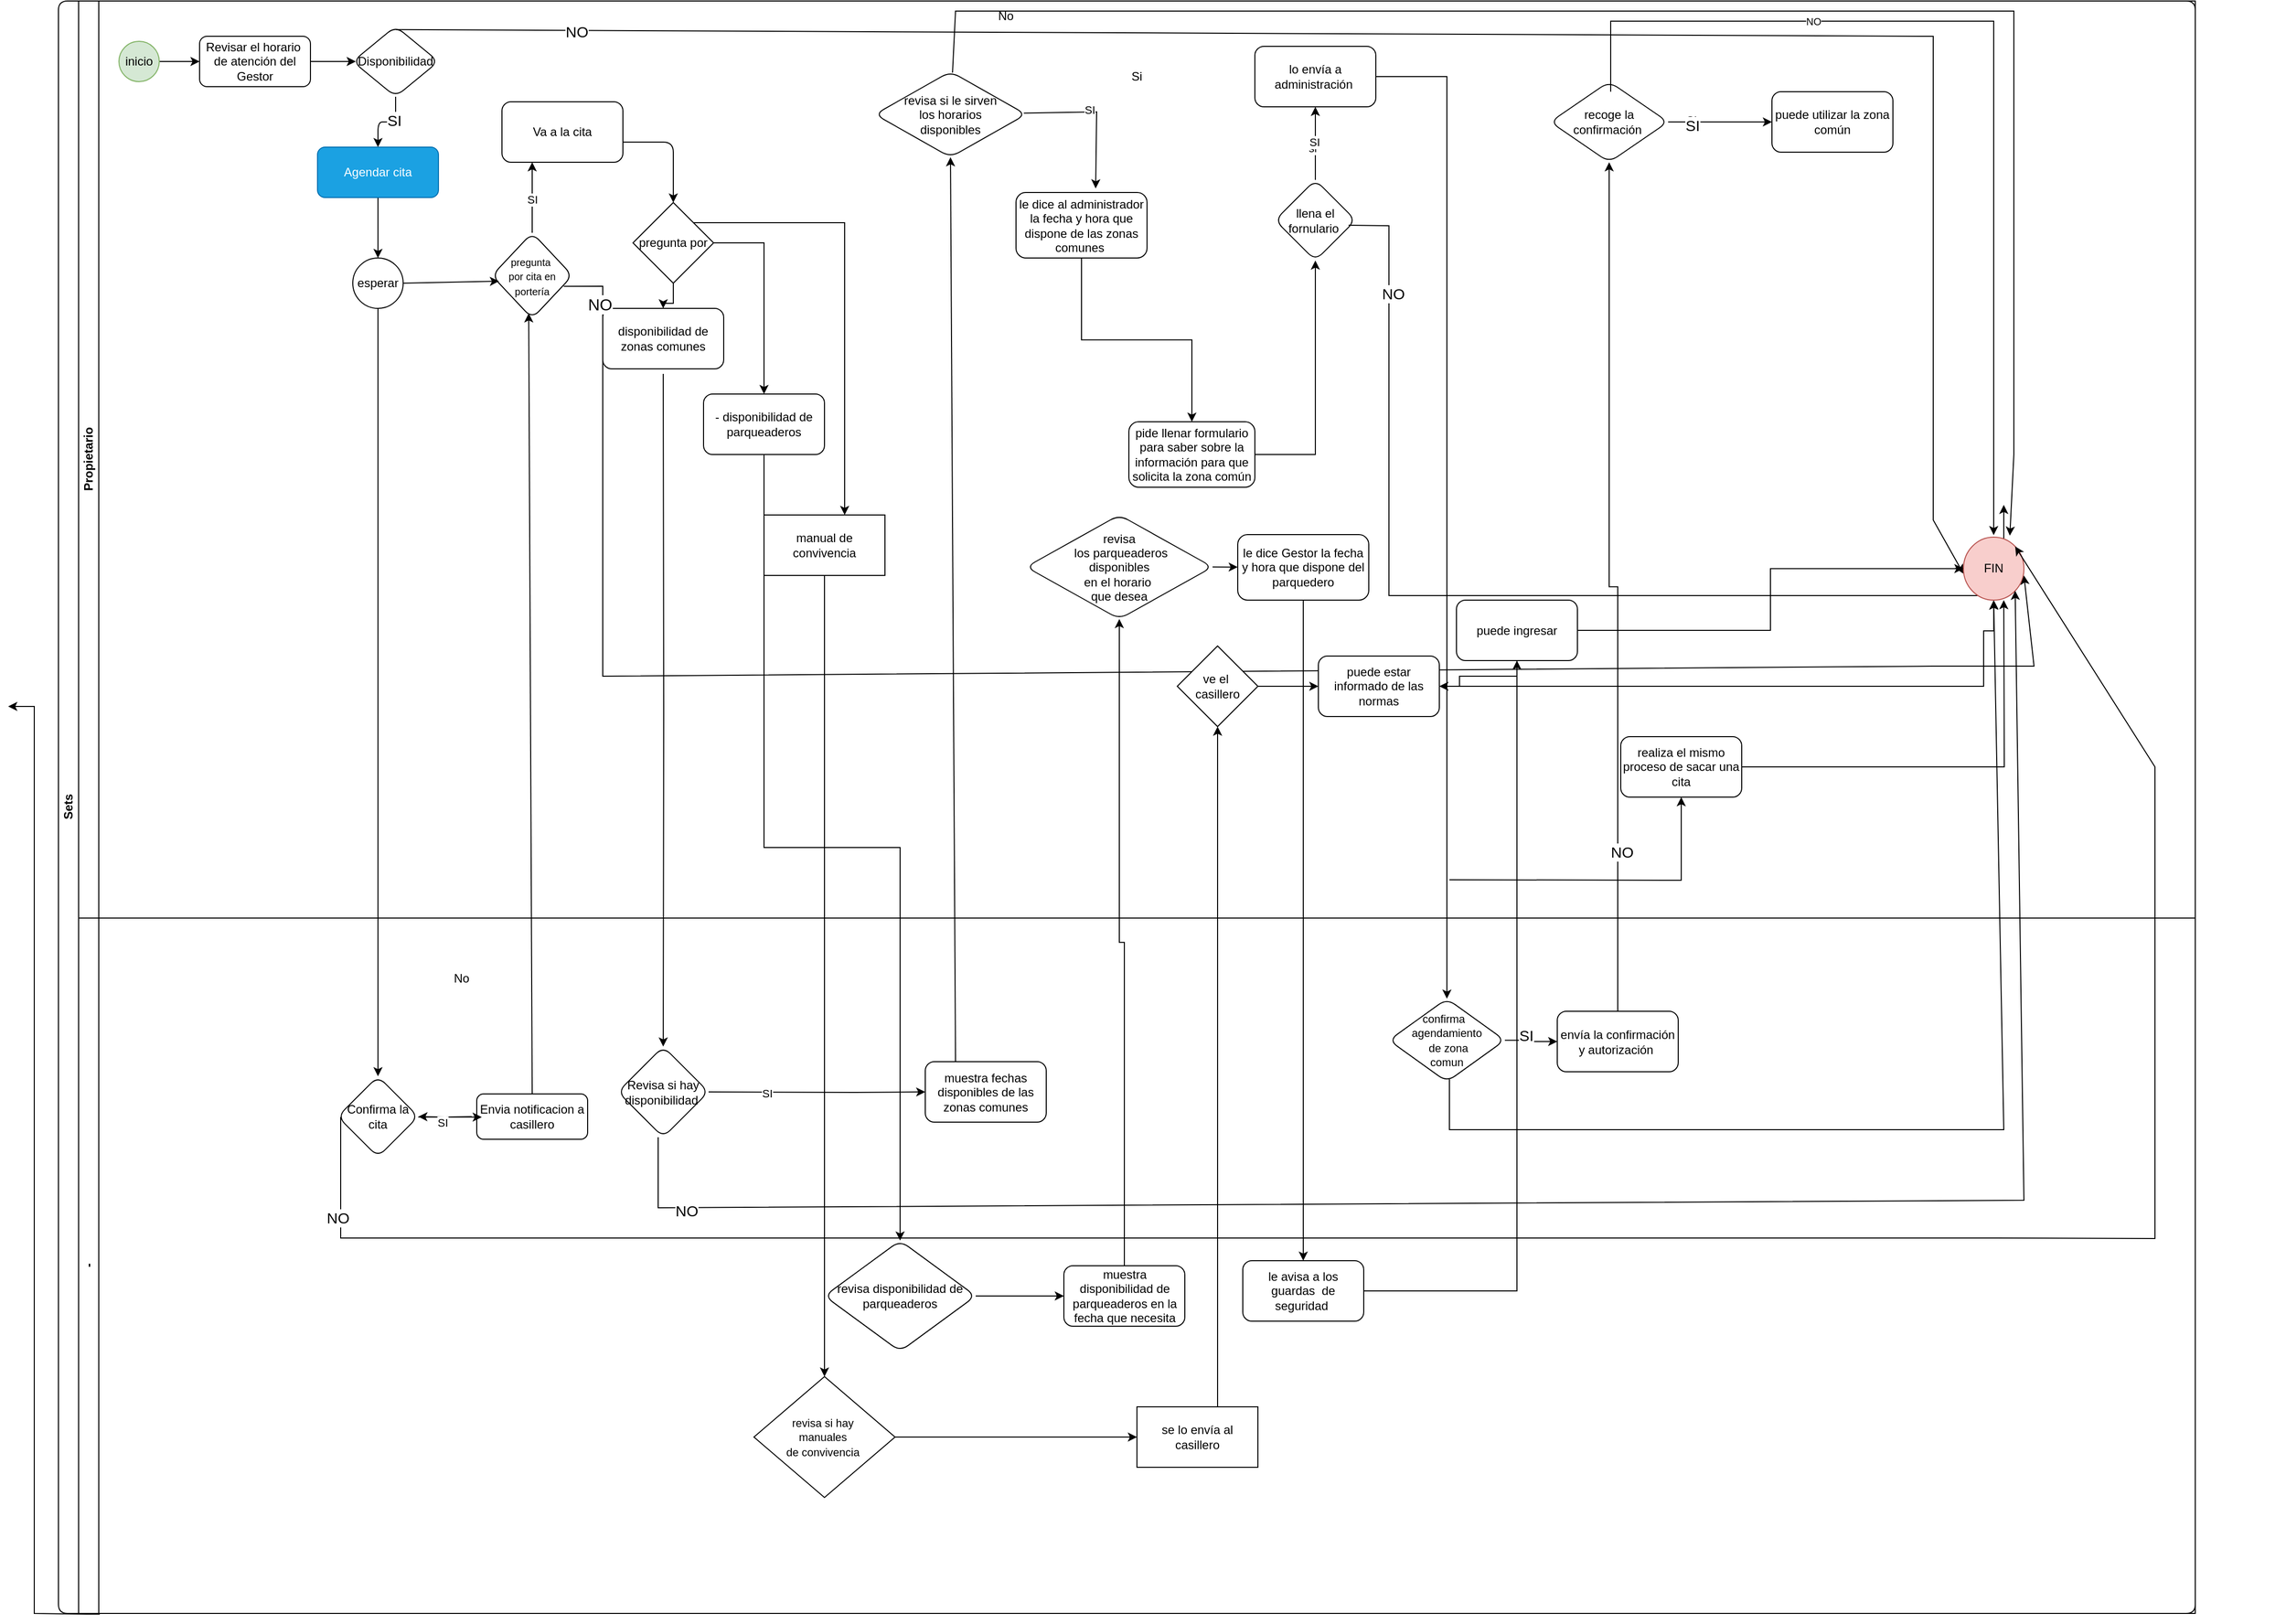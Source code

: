 <mxfile version="26.2.12" pages="2">
  <diagram id="prtHgNgQTEPvFCAcTncT" name="Page-1">
    <mxGraphModel grid="1" page="1" gridSize="10" guides="1" tooltips="1" connect="1" arrows="1" fold="1" pageScale="1" pageWidth="3300" pageHeight="4681" math="0" shadow="0">
      <root>
        <mxCell id="0" />
        <mxCell id="1" parent="0" />
        <mxCell id="mYsSGJ8-13ZjClJYV04c-90" style="edgeStyle=orthogonalEdgeStyle;rounded=0;orthogonalLoop=1;jettySize=auto;html=1;exitX=0.01;exitY=1.001;exitDx=0;exitDy=0;exitPerimeter=0;" edge="1" parent="1" source="dNxyNK7c78bLwvsdeMH5-21">
          <mxGeometry relative="1" as="geometry">
            <mxPoint x="40.118" y="790" as="targetPoint" />
            <Array as="points">
              <mxPoint x="118" y="1691" />
              <mxPoint x="66" y="1690" />
              <mxPoint x="66" y="790" />
            </Array>
          </mxGeometry>
        </mxCell>
        <mxCell id="dNxyNK7c78bLwvsdeMH5-19" value="Sets&lt;br&gt;" style="swimlane;html=1;childLayout=stackLayout;resizeParent=1;resizeParentMax=0;horizontal=0;startSize=20;horizontalStack=0;rounded=1;" vertex="1" parent="1">
          <mxGeometry x="90" y="90" width="2120" height="1600" as="geometry" />
        </mxCell>
        <mxCell id="5bx6YXuGVPjFUvGlG12I-29" value="" style="edgeStyle=orthogonalEdgeStyle;rounded=1;orthogonalLoop=1;jettySize=auto;html=1;" edge="1" parent="dNxyNK7c78bLwvsdeMH5-19" source="5bx6YXuGVPjFUvGlG12I-26" target="5bx6YXuGVPjFUvGlG12I-28">
          <mxGeometry relative="1" as="geometry" />
        </mxCell>
        <mxCell id="5bx6YXuGVPjFUvGlG12I-50" value="" style="edgeStyle=orthogonalEdgeStyle;rounded=1;orthogonalLoop=1;jettySize=auto;html=1;" edge="1" parent="dNxyNK7c78bLwvsdeMH5-19" target="5bx6YXuGVPjFUvGlG12I-49">
          <mxGeometry relative="1" as="geometry">
            <mxPoint x="600" y="370" as="sourcePoint" />
          </mxGeometry>
        </mxCell>
        <mxCell id="mYsSGJ8-13ZjClJYV04c-37" value="" style="endArrow=classic;html=1;rounded=0;entryX=0.457;entryY=0.94;entryDx=0;entryDy=0;entryPerimeter=0;exitX=0.5;exitY=0;exitDx=0;exitDy=0;" edge="1" parent="dNxyNK7c78bLwvsdeMH5-19" source="5bx6YXuGVPjFUvGlG12I-35" target="5bx6YXuGVPjFUvGlG12I-37">
          <mxGeometry width="50" height="50" relative="1" as="geometry">
            <mxPoint x="470" y="527" as="sourcePoint" />
            <mxPoint x="520" y="477" as="targetPoint" />
          </mxGeometry>
        </mxCell>
        <mxCell id="PdhqAu_Ncj2ry6hg3tuX-19" value="" style="edgeStyle=orthogonalEdgeStyle;rounded=0;orthogonalLoop=1;jettySize=auto;html=1;" edge="1" parent="dNxyNK7c78bLwvsdeMH5-19" source="PdhqAu_Ncj2ry6hg3tuX-8" target="PdhqAu_Ncj2ry6hg3tuX-18">
          <mxGeometry relative="1" as="geometry" />
        </mxCell>
        <mxCell id="mYsSGJ8-13ZjClJYV04c-42" value="" style="endArrow=classic;html=1;rounded=0;entryX=0.5;entryY=1;entryDx=0;entryDy=0;exitX=0.25;exitY=0;exitDx=0;exitDy=0;" edge="1" parent="dNxyNK7c78bLwvsdeMH5-19" source="jr5bJzrvSQbN8pC3b32j-1" target="mYsSGJ8-13ZjClJYV04c-7">
          <mxGeometry width="50" height="50" relative="1" as="geometry">
            <mxPoint x="890" y="545" as="sourcePoint" />
            <mxPoint x="970" y="499.5" as="targetPoint" />
          </mxGeometry>
        </mxCell>
        <mxCell id="PdhqAu_Ncj2ry6hg3tuX-25" value="" style="edgeStyle=orthogonalEdgeStyle;rounded=0;orthogonalLoop=1;jettySize=auto;html=1;" edge="1" parent="dNxyNK7c78bLwvsdeMH5-19" source="PdhqAu_Ncj2ry6hg3tuX-20" target="PdhqAu_Ncj2ry6hg3tuX-24">
          <mxGeometry relative="1" as="geometry" />
        </mxCell>
        <mxCell id="mYsSGJ8-13ZjClJYV04c-22" value="" style="edgeStyle=orthogonalEdgeStyle;rounded=0;orthogonalLoop=1;jettySize=auto;html=1;" edge="1" parent="dNxyNK7c78bLwvsdeMH5-19" source="mYsSGJ8-13ZjClJYV04c-19" target="mYsSGJ8-13ZjClJYV04c-21">
          <mxGeometry relative="1" as="geometry" />
        </mxCell>
        <mxCell id="mYsSGJ8-13ZjClJYV04c-28" value="" style="edgeStyle=orthogonalEdgeStyle;rounded=0;orthogonalLoop=1;jettySize=auto;html=1;" edge="1" parent="dNxyNK7c78bLwvsdeMH5-19" source="mYsSGJ8-13ZjClJYV04c-23" target="mYsSGJ8-13ZjClJYV04c-27">
          <mxGeometry relative="1" as="geometry" />
        </mxCell>
        <mxCell id="PdhqAu_Ncj2ry6hg3tuX-28" value="" style="edgeStyle=orthogonalEdgeStyle;rounded=0;orthogonalLoop=1;jettySize=auto;html=1;" edge="1" parent="dNxyNK7c78bLwvsdeMH5-19" source="PdhqAu_Ncj2ry6hg3tuX-26" target="PdhqAu_Ncj2ry6hg3tuX-27">
          <mxGeometry relative="1" as="geometry" />
        </mxCell>
        <mxCell id="PdhqAu_Ncj2ry6hg3tuX-31" value="" style="edgeStyle=orthogonalEdgeStyle;rounded=0;orthogonalLoop=1;jettySize=auto;html=1;" edge="1" parent="dNxyNK7c78bLwvsdeMH5-19" source="PdhqAu_Ncj2ry6hg3tuX-27" target="PdhqAu_Ncj2ry6hg3tuX-30">
          <mxGeometry relative="1" as="geometry" />
        </mxCell>
        <mxCell id="PdhqAu_Ncj2ry6hg3tuX-37" value="" style="edgeStyle=orthogonalEdgeStyle;rounded=0;orthogonalLoop=1;jettySize=auto;html=1;" edge="1" parent="dNxyNK7c78bLwvsdeMH5-19" source="PdhqAu_Ncj2ry6hg3tuX-11" target="PdhqAu_Ncj2ry6hg3tuX-36">
          <mxGeometry relative="1" as="geometry" />
        </mxCell>
        <mxCell id="PdhqAu_Ncj2ry6hg3tuX-46" value="" style="edgeStyle=orthogonalEdgeStyle;rounded=0;orthogonalLoop=1;jettySize=auto;html=1;" edge="1" parent="dNxyNK7c78bLwvsdeMH5-19" source="PdhqAu_Ncj2ry6hg3tuX-38" target="PdhqAu_Ncj2ry6hg3tuX-45">
          <mxGeometry relative="1" as="geometry">
            <Array as="points">
              <mxPoint x="1150" y="880" />
              <mxPoint x="1150" y="880" />
            </Array>
          </mxGeometry>
        </mxCell>
        <mxCell id="PdhqAu_Ncj2ry6hg3tuX-70" style="edgeStyle=orthogonalEdgeStyle;rounded=0;orthogonalLoop=1;jettySize=auto;html=1;" edge="1" parent="dNxyNK7c78bLwvsdeMH5-19" target="PdhqAu_Ncj2ry6hg3tuX-71">
          <mxGeometry relative="1" as="geometry">
            <mxPoint x="1413.5" y="750" as="targetPoint" />
            <mxPoint x="1380" y="872" as="sourcePoint" />
          </mxGeometry>
        </mxCell>
        <mxCell id="mYsSGJ8-13ZjClJYV04c-84" value="" style="endArrow=classic;html=1;rounded=0;entryX=0.5;entryY=1;entryDx=0;entryDy=0;" edge="1" parent="dNxyNK7c78bLwvsdeMH5-19" target="mYsSGJ8-13ZjClJYV04c-74">
          <mxGeometry width="50" height="50" relative="1" as="geometry">
            <mxPoint x="1380" y="1070" as="sourcePoint" />
            <mxPoint x="1909.98" y="1052.5" as="targetPoint" />
            <Array as="points">
              <mxPoint x="1380" y="1120" />
              <mxPoint x="1930" y="1120" />
            </Array>
          </mxGeometry>
        </mxCell>
        <mxCell id="mYsSGJ8-13ZjClJYV04c-85" value="&lt;span style=&quot;font-size: 15px;&quot;&gt;NO&lt;/span&gt;" style="edgeLabel;html=1;align=center;verticalAlign=middle;resizable=0;points=[];" connectable="0" vertex="1" parent="mYsSGJ8-13ZjClJYV04c-84">
          <mxGeometry x="-0.579" y="-4" relative="1" as="geometry">
            <mxPoint x="-16" y="-280" as="offset" />
          </mxGeometry>
        </mxCell>
        <mxCell id="dNxyNK7c78bLwvsdeMH5-20" value="Propietario" style="swimlane;html=1;startSize=20;horizontal=0;rounded=1;arcSize=0;" vertex="1" parent="dNxyNK7c78bLwvsdeMH5-19">
          <mxGeometry x="20" width="2100" height="910" as="geometry" />
        </mxCell>
        <mxCell id="dNxyNK7c78bLwvsdeMH5-25" value="" style="edgeStyle=orthogonalEdgeStyle;rounded=1;orthogonalLoop=1;jettySize=auto;html=1;" edge="1" parent="dNxyNK7c78bLwvsdeMH5-20" source="dNxyNK7c78bLwvsdeMH5-23">
          <mxGeometry relative="1" as="geometry">
            <mxPoint x="120" y="60" as="targetPoint" />
          </mxGeometry>
        </mxCell>
        <mxCell id="dNxyNK7c78bLwvsdeMH5-23" value="inicio" style="ellipse;whiteSpace=wrap;html=1;fillColor=#d5e8d4;strokeColor=#82b366;rounded=1;" vertex="1" parent="dNxyNK7c78bLwvsdeMH5-20">
          <mxGeometry x="40" y="40" width="40" height="40" as="geometry" />
        </mxCell>
        <mxCell id="5bx6YXuGVPjFUvGlG12I-1" value="Revisar el horario&amp;nbsp; de atención del Gestor" style="rounded=1;whiteSpace=wrap;html=1;" vertex="1" parent="dNxyNK7c78bLwvsdeMH5-20">
          <mxGeometry x="120" y="35" width="110" height="50" as="geometry" />
        </mxCell>
        <mxCell id="5bx6YXuGVPjFUvGlG12I-5" value="" style="edgeStyle=orthogonalEdgeStyle;rounded=1;orthogonalLoop=1;jettySize=auto;html=1;entryX=0.5;entryY=0;entryDx=0;entryDy=0;" edge="1" parent="dNxyNK7c78bLwvsdeMH5-20" source="KOkm-WaUwvO928opWfna-1" target="5bx6YXuGVPjFUvGlG12I-6">
          <mxGeometry relative="1" as="geometry" />
        </mxCell>
        <mxCell id="mYsSGJ8-13ZjClJYV04c-103" value="&lt;font style=&quot;font-size: 15px;&quot;&gt;SI&lt;/font&gt;" style="edgeLabel;html=1;align=center;verticalAlign=middle;resizable=0;points=[];" connectable="0" vertex="1" parent="5bx6YXuGVPjFUvGlG12I-5">
          <mxGeometry x="-0.312" y="-2" relative="1" as="geometry">
            <mxPoint as="offset" />
          </mxGeometry>
        </mxCell>
        <mxCell id="KOkm-WaUwvO928opWfna-1" value="Disponibilidad&lt;br&gt;" style="rhombus;whiteSpace=wrap;html=1;rounded=1;" vertex="1" parent="dNxyNK7c78bLwvsdeMH5-20">
          <mxGeometry x="272" y="25" width="85" height="70" as="geometry" />
        </mxCell>
        <mxCell id="5bx6YXuGVPjFUvGlG12I-14" value="" style="edgeStyle=orthogonalEdgeStyle;rounded=1;orthogonalLoop=1;jettySize=auto;html=1;entryX=0.5;entryY=0;entryDx=0;entryDy=0;" edge="1" parent="dNxyNK7c78bLwvsdeMH5-20" source="5bx6YXuGVPjFUvGlG12I-6" target="5bx6YXuGVPjFUvGlG12I-26">
          <mxGeometry relative="1" as="geometry">
            <mxPoint x="630" y="110" as="targetPoint" />
          </mxGeometry>
        </mxCell>
        <mxCell id="5bx6YXuGVPjFUvGlG12I-6" value="Agendar cita&lt;br&gt;" style="rounded=1;whiteSpace=wrap;html=1;fillColor=#1ba1e2;fontColor=#ffffff;strokeColor=#006EAF;" vertex="1" parent="dNxyNK7c78bLwvsdeMH5-20">
          <mxGeometry x="237" y="145" width="120" height="50" as="geometry" />
        </mxCell>
        <mxCell id="5bx6YXuGVPjFUvGlG12I-26" value="esperar" style="ellipse;whiteSpace=wrap;html=1;aspect=fixed;rounded=1;" vertex="1" parent="dNxyNK7c78bLwvsdeMH5-20">
          <mxGeometry x="272" y="255" width="50" height="50" as="geometry" />
        </mxCell>
        <mxCell id="5bx6YXuGVPjFUvGlG12I-37" value="&lt;font style=&quot;font-size: 10px;&quot;&gt;pregunta&amp;nbsp;&lt;/font&gt;&lt;div&gt;&lt;font style=&quot;font-size: 10px;&quot;&gt;por cita en portería&lt;/font&gt;&lt;/div&gt;" style="rhombus;whiteSpace=wrap;html=1;rounded=1;" vertex="1" parent="dNxyNK7c78bLwvsdeMH5-20">
          <mxGeometry x="410" y="230" width="80" height="85" as="geometry" />
        </mxCell>
        <mxCell id="5bx6YXuGVPjFUvGlG12I-38" value="Va a la cita" style="rounded=1;whiteSpace=wrap;html=1;" vertex="1" parent="dNxyNK7c78bLwvsdeMH5-20">
          <mxGeometry x="420" y="100" width="120" height="60" as="geometry" />
        </mxCell>
        <mxCell id="jr5bJzrvSQbN8pC3b32j-3" value="" style="endArrow=classic;html=1;rounded=1;" edge="1" parent="dNxyNK7c78bLwvsdeMH5-20" target="PdhqAu_Ncj2ry6hg3tuX-3">
          <mxGeometry width="50" height="50" relative="1" as="geometry">
            <mxPoint x="540" y="140" as="sourcePoint" />
            <mxPoint x="580" y="215" as="targetPoint" />
            <Array as="points">
              <mxPoint x="590" y="140" />
            </Array>
          </mxGeometry>
        </mxCell>
        <mxCell id="rgIxrNhpCXEa3y_r8Vri-3" value="" style="endArrow=classic;html=1;rounded=1;exitX=0.5;exitY=0;exitDx=0;exitDy=0;entryX=0.25;entryY=1;entryDx=0;entryDy=0;" edge="1" parent="dNxyNK7c78bLwvsdeMH5-20" source="5bx6YXuGVPjFUvGlG12I-37" target="5bx6YXuGVPjFUvGlG12I-38">
          <mxGeometry width="50" height="50" relative="1" as="geometry">
            <mxPoint x="920" y="180" as="sourcePoint" />
            <mxPoint x="970" y="130" as="targetPoint" />
          </mxGeometry>
        </mxCell>
        <mxCell id="mYsSGJ8-13ZjClJYV04c-54" value="SI" style="edgeLabel;html=1;align=center;verticalAlign=middle;resizable=0;points=[];" connectable="0" vertex="1" parent="rgIxrNhpCXEa3y_r8Vri-3">
          <mxGeometry x="-0.037" relative="1" as="geometry">
            <mxPoint as="offset" />
          </mxGeometry>
        </mxCell>
        <mxCell id="mYsSGJ8-13ZjClJYV04c-33" value="" style="endArrow=classic;html=1;rounded=0;entryX=0.088;entryY=0.565;entryDx=0;entryDy=0;entryPerimeter=0;exitX=1;exitY=0.5;exitDx=0;exitDy=0;" edge="1" parent="dNxyNK7c78bLwvsdeMH5-20" source="5bx6YXuGVPjFUvGlG12I-26" target="5bx6YXuGVPjFUvGlG12I-37">
          <mxGeometry width="50" height="50" relative="1" as="geometry">
            <mxPoint x="525" y="160" as="sourcePoint" />
            <mxPoint x="575" y="110" as="targetPoint" />
          </mxGeometry>
        </mxCell>
        <mxCell id="mYsSGJ8-13ZjClJYV04c-35" value="" style="endArrow=classic;html=1;rounded=0;" edge="1" parent="dNxyNK7c78bLwvsdeMH5-20" source="5bx6YXuGVPjFUvGlG12I-1">
          <mxGeometry width="50" height="50" relative="1" as="geometry">
            <mxPoint x="225" y="110" as="sourcePoint" />
            <mxPoint x="275" y="60" as="targetPoint" />
          </mxGeometry>
        </mxCell>
        <mxCell id="mYsSGJ8-13ZjClJYV04c-96" value="" style="endArrow=classic;html=1;rounded=0;exitX=0.506;exitY=0.049;exitDx=0;exitDy=0;entryX=0;entryY=0.5;entryDx=0;entryDy=0;exitPerimeter=0;" edge="1" parent="dNxyNK7c78bLwvsdeMH5-20" source="KOkm-WaUwvO928opWfna-1">
          <mxGeometry width="50" height="50" relative="1" as="geometry">
            <mxPoint x="314.5" y="30" as="sourcePoint" />
            <mxPoint x="1870" y="568.25" as="targetPoint" />
            <Array as="points">
              <mxPoint x="1840" y="35" />
              <mxPoint x="1840" y="515" />
            </Array>
          </mxGeometry>
        </mxCell>
        <mxCell id="mYsSGJ8-13ZjClJYV04c-104" value="&lt;font style=&quot;font-size: 15px;&quot;&gt;NO&lt;/font&gt;" style="edgeLabel;html=1;align=center;verticalAlign=middle;resizable=0;points=[];" connectable="0" vertex="1" parent="mYsSGJ8-13ZjClJYV04c-96">
          <mxGeometry x="-0.827" y="-1" relative="1" as="geometry">
            <mxPoint as="offset" />
          </mxGeometry>
        </mxCell>
        <mxCell id="PdhqAu_Ncj2ry6hg3tuX-9" value="" style="edgeStyle=orthogonalEdgeStyle;rounded=0;orthogonalLoop=1;jettySize=auto;html=1;" edge="1" parent="dNxyNK7c78bLwvsdeMH5-20" source="PdhqAu_Ncj2ry6hg3tuX-3" target="PdhqAu_Ncj2ry6hg3tuX-8">
          <mxGeometry relative="1" as="geometry">
            <Array as="points">
              <mxPoint x="680" y="240" />
            </Array>
          </mxGeometry>
        </mxCell>
        <mxCell id="PdhqAu_Ncj2ry6hg3tuX-12" value="" style="edgeStyle=orthogonalEdgeStyle;rounded=0;orthogonalLoop=1;jettySize=auto;html=1;" edge="1" parent="dNxyNK7c78bLwvsdeMH5-20" source="PdhqAu_Ncj2ry6hg3tuX-3" target="PdhqAu_Ncj2ry6hg3tuX-11">
          <mxGeometry relative="1" as="geometry">
            <Array as="points">
              <mxPoint x="760" y="220" />
            </Array>
          </mxGeometry>
        </mxCell>
        <mxCell id="PdhqAu_Ncj2ry6hg3tuX-3" value="pregunta por" style="rhombus;whiteSpace=wrap;html=1;" vertex="1" parent="dNxyNK7c78bLwvsdeMH5-20">
          <mxGeometry x="550" y="200" width="80" height="80" as="geometry" />
        </mxCell>
        <mxCell id="PdhqAu_Ncj2ry6hg3tuX-4" value="disponibilidad de zonas comunes" style="rounded=1;whiteSpace=wrap;html=1;" vertex="1" parent="dNxyNK7c78bLwvsdeMH5-20">
          <mxGeometry x="520" y="305" width="120" height="60" as="geometry" />
        </mxCell>
        <mxCell id="PdhqAu_Ncj2ry6hg3tuX-5" value="" style="edgeStyle=orthogonalEdgeStyle;rounded=0;orthogonalLoop=1;jettySize=auto;html=1;" edge="1" parent="dNxyNK7c78bLwvsdeMH5-20" source="PdhqAu_Ncj2ry6hg3tuX-3" target="PdhqAu_Ncj2ry6hg3tuX-4">
          <mxGeometry relative="1" as="geometry" />
        </mxCell>
        <mxCell id="PdhqAu_Ncj2ry6hg3tuX-8" value="- disponibilidad de parqueaderos" style="rounded=1;whiteSpace=wrap;html=1;" vertex="1" parent="dNxyNK7c78bLwvsdeMH5-20">
          <mxGeometry x="620" y="390" width="120" height="60" as="geometry" />
        </mxCell>
        <mxCell id="mYsSGJ8-13ZjClJYV04c-12" value="" style="edgeStyle=orthogonalEdgeStyle;rounded=0;orthogonalLoop=1;jettySize=auto;html=1;" edge="1" parent="dNxyNK7c78bLwvsdeMH5-20" source="jr5bJzrvSQbN8pC3b32j-11" target="mYsSGJ8-13ZjClJYV04c-11">
          <mxGeometry relative="1" as="geometry" />
        </mxCell>
        <mxCell id="mYsSGJ8-13ZjClJYV04c-18" value="" style="edgeStyle=orthogonalEdgeStyle;rounded=0;orthogonalLoop=1;jettySize=auto;html=1;" edge="1" parent="dNxyNK7c78bLwvsdeMH5-20" source="mYsSGJ8-13ZjClJYV04c-11" target="mYsSGJ8-13ZjClJYV04c-17">
          <mxGeometry relative="1" as="geometry" />
        </mxCell>
        <mxCell id="5bx6YXuGVPjFUvGlG12I-41" value="No" style="text;html=1;align=center;verticalAlign=middle;whiteSpace=wrap;rounded=1;" vertex="1" parent="dNxyNK7c78bLwvsdeMH5-20">
          <mxGeometry x="890" width="60" height="30" as="geometry" />
        </mxCell>
        <mxCell id="5bx6YXuGVPjFUvGlG12I-42" value="Si" style="text;html=1;align=center;verticalAlign=middle;whiteSpace=wrap;rounded=1;" vertex="1" parent="dNxyNK7c78bLwvsdeMH5-20">
          <mxGeometry x="1020" y="60" width="60" height="30" as="geometry" />
        </mxCell>
        <mxCell id="jr5bJzrvSQbN8pC3b32j-11" value="le dice al administrador la fecha y hora que dispone de las zonas comunes&amp;nbsp;" style="whiteSpace=wrap;html=1;rounded=1;" vertex="1" parent="dNxyNK7c78bLwvsdeMH5-20">
          <mxGeometry x="930" y="190" width="130" height="65" as="geometry" />
        </mxCell>
        <mxCell id="saGvCJU_Vm6FPGzSCkna-2" value="no" style="text;html=1;align=center;verticalAlign=middle;whiteSpace=wrap;rounded=1;" vertex="1" parent="dNxyNK7c78bLwvsdeMH5-20">
          <mxGeometry x="1480" y="110" width="60" height="30" as="geometry" />
        </mxCell>
        <mxCell id="mYsSGJ8-13ZjClJYV04c-7" value="revisa si le sirven&lt;div&gt;&amp;nbsp;l&lt;span style=&quot;background-color: initial;&quot;&gt;os horarios&amp;nbsp;&lt;/span&gt;&lt;/div&gt;&lt;div&gt;&lt;span style=&quot;background-color: initial;&quot;&gt;disponibles&lt;/span&gt;&lt;/div&gt;" style="rhombus;whiteSpace=wrap;html=1;rounded=1;" vertex="1" parent="dNxyNK7c78bLwvsdeMH5-20">
          <mxGeometry x="790" y="70" width="150" height="85" as="geometry" />
        </mxCell>
        <mxCell id="mYsSGJ8-13ZjClJYV04c-20" value="" style="edgeStyle=orthogonalEdgeStyle;rounded=0;orthogonalLoop=1;jettySize=auto;html=1;" edge="1" parent="dNxyNK7c78bLwvsdeMH5-20" source="mYsSGJ8-13ZjClJYV04c-17" target="mYsSGJ8-13ZjClJYV04c-19">
          <mxGeometry relative="1" as="geometry" />
        </mxCell>
        <mxCell id="mYsSGJ8-13ZjClJYV04c-68" value="si" style="edgeLabel;html=1;align=center;verticalAlign=middle;resizable=0;points=[];" connectable="0" vertex="1" parent="mYsSGJ8-13ZjClJYV04c-20">
          <mxGeometry x="-0.133" y="3" relative="1" as="geometry">
            <mxPoint as="offset" />
          </mxGeometry>
        </mxCell>
        <mxCell id="mYsSGJ8-13ZjClJYV04c-69" value="SI" style="edgeLabel;html=1;align=center;verticalAlign=middle;resizable=0;points=[];" connectable="0" vertex="1" parent="mYsSGJ8-13ZjClJYV04c-20">
          <mxGeometry x="0.029" y="1" relative="1" as="geometry">
            <mxPoint as="offset" />
          </mxGeometry>
        </mxCell>
        <mxCell id="mYsSGJ8-13ZjClJYV04c-17" value="llena el fornulario&amp;nbsp;" style="rhombus;whiteSpace=wrap;html=1;rounded=1;" vertex="1" parent="dNxyNK7c78bLwvsdeMH5-20">
          <mxGeometry x="1187" y="177.5" width="80" height="80" as="geometry" />
        </mxCell>
        <mxCell id="mYsSGJ8-13ZjClJYV04c-19" value="lo envía a administración&amp;nbsp;" style="whiteSpace=wrap;html=1;rounded=1;" vertex="1" parent="dNxyNK7c78bLwvsdeMH5-20">
          <mxGeometry x="1167" y="45" width="120" height="60" as="geometry" />
        </mxCell>
        <mxCell id="mYsSGJ8-13ZjClJYV04c-30" value="" style="edgeStyle=orthogonalEdgeStyle;rounded=0;orthogonalLoop=1;jettySize=auto;html=1;" edge="1" parent="dNxyNK7c78bLwvsdeMH5-20" source="mYsSGJ8-13ZjClJYV04c-27" target="mYsSGJ8-13ZjClJYV04c-29">
          <mxGeometry relative="1" as="geometry" />
        </mxCell>
        <mxCell id="mYsSGJ8-13ZjClJYV04c-71" value="SI" style="edgeLabel;html=1;align=center;verticalAlign=middle;resizable=0;points=[];" connectable="0" vertex="1" parent="mYsSGJ8-13ZjClJYV04c-30">
          <mxGeometry x="-0.563" y="2" relative="1" as="geometry">
            <mxPoint as="offset" />
          </mxGeometry>
        </mxCell>
        <mxCell id="mYsSGJ8-13ZjClJYV04c-82" value="&lt;span style=&quot;font-size: 15px;&quot;&gt;SI&lt;/span&gt;" style="edgeLabel;html=1;align=center;verticalAlign=middle;resizable=0;points=[];" connectable="0" vertex="1" parent="mYsSGJ8-13ZjClJYV04c-30">
          <mxGeometry x="-0.539" y="-3" relative="1" as="geometry">
            <mxPoint as="offset" />
          </mxGeometry>
        </mxCell>
        <mxCell id="mYsSGJ8-13ZjClJYV04c-27" value="recoge la confirmación&amp;nbsp;" style="rhombus;whiteSpace=wrap;html=1;rounded=1;" vertex="1" parent="dNxyNK7c78bLwvsdeMH5-20">
          <mxGeometry x="1460" y="80" width="117" height="80" as="geometry" />
        </mxCell>
        <mxCell id="mYsSGJ8-13ZjClJYV04c-29" value="puede utilizar la zona común" style="whiteSpace=wrap;html=1;rounded=1;" vertex="1" parent="dNxyNK7c78bLwvsdeMH5-20">
          <mxGeometry x="1680" y="90" width="120" height="60" as="geometry" />
        </mxCell>
        <mxCell id="mYsSGJ8-13ZjClJYV04c-46" value="" style="endArrow=classic;html=1;rounded=0;entryX=0.608;entryY=-0.062;entryDx=0;entryDy=0;entryPerimeter=0;" edge="1" parent="dNxyNK7c78bLwvsdeMH5-20" source="mYsSGJ8-13ZjClJYV04c-7" target="jr5bJzrvSQbN8pC3b32j-11">
          <mxGeometry width="50" height="50" relative="1" as="geometry">
            <mxPoint x="920" y="107.5" as="sourcePoint" />
            <mxPoint x="970" y="57.5" as="targetPoint" />
            <Array as="points">
              <mxPoint x="1010" y="110" />
            </Array>
          </mxGeometry>
        </mxCell>
        <mxCell id="mYsSGJ8-13ZjClJYV04c-66" value="SI" style="edgeLabel;html=1;align=center;verticalAlign=middle;resizable=0;points=[];" connectable="0" vertex="1" parent="mYsSGJ8-13ZjClJYV04c-46">
          <mxGeometry x="-0.12" y="2" relative="1" as="geometry">
            <mxPoint as="offset" />
          </mxGeometry>
        </mxCell>
        <mxCell id="mYsSGJ8-13ZjClJYV04c-75" value="" style="endArrow=classic;html=1;rounded=0;" edge="1" parent="dNxyNK7c78bLwvsdeMH5-20">
          <mxGeometry width="50" height="50" relative="1" as="geometry">
            <mxPoint x="1520" y="90" as="sourcePoint" />
            <mxPoint x="1900" y="530" as="targetPoint" />
            <Array as="points">
              <mxPoint x="1520" y="20" />
              <mxPoint x="1900" y="20" />
            </Array>
          </mxGeometry>
        </mxCell>
        <mxCell id="mYsSGJ8-13ZjClJYV04c-81" value="&lt;font size=&quot;1&quot;&gt;NO&lt;/font&gt;" style="edgeLabel;html=1;align=center;verticalAlign=middle;resizable=0;points=[];" connectable="0" vertex="1" parent="mYsSGJ8-13ZjClJYV04c-75">
          <mxGeometry x="-0.435" relative="1" as="geometry">
            <mxPoint as="offset" />
          </mxGeometry>
        </mxCell>
        <mxCell id="mYsSGJ8-13ZjClJYV04c-88" value="" style="endArrow=classic;html=1;rounded=0;" edge="1" parent="dNxyNK7c78bLwvsdeMH5-20">
          <mxGeometry width="50" height="50" relative="1" as="geometry">
            <mxPoint x="1260" y="222.5" as="sourcePoint" />
            <mxPoint x="1910" y="500" as="targetPoint" />
            <Array as="points">
              <mxPoint x="1300" y="223" />
              <mxPoint x="1300" y="590" />
              <mxPoint x="1910" y="590" />
            </Array>
          </mxGeometry>
        </mxCell>
        <mxCell id="mYsSGJ8-13ZjClJYV04c-89" value="&lt;span style=&quot;font-size: 15px;&quot;&gt;NO&lt;/span&gt;" style="edgeLabel;html=1;align=center;verticalAlign=middle;resizable=0;points=[];" connectable="0" vertex="1" parent="mYsSGJ8-13ZjClJYV04c-88">
          <mxGeometry x="-0.808" y="4" relative="1" as="geometry">
            <mxPoint as="offset" />
          </mxGeometry>
        </mxCell>
        <mxCell id="mYsSGJ8-13ZjClJYV04c-93" value="" style="endArrow=classic;html=1;rounded=0;entryX=0.767;entryY=-0.024;entryDx=0;entryDy=0;entryPerimeter=0;" edge="1" parent="dNxyNK7c78bLwvsdeMH5-20" source="mYsSGJ8-13ZjClJYV04c-7" target="mYsSGJ8-13ZjClJYV04c-74">
          <mxGeometry width="50" height="50" relative="1" as="geometry">
            <mxPoint x="870" y="70" as="sourcePoint" />
            <mxPoint x="1940" y="430" as="targetPoint" />
            <Array as="points">
              <mxPoint x="870" y="10" />
              <mxPoint x="1920" y="10" />
              <mxPoint x="1920" y="450" />
            </Array>
          </mxGeometry>
        </mxCell>
        <mxCell id="rgIxrNhpCXEa3y_r8Vri-10" value="" style="endArrow=classic;html=1;rounded=1;exitX=1;exitY=0.5;exitDx=0;exitDy=0;" edge="1" parent="dNxyNK7c78bLwvsdeMH5-20">
          <mxGeometry width="50" height="50" relative="1" as="geometry">
            <mxPoint x="2180" y="471.25" as="sourcePoint" />
            <mxPoint x="2179.091" y="471.591" as="targetPoint" />
          </mxGeometry>
        </mxCell>
        <mxCell id="mYsSGJ8-13ZjClJYV04c-11" value="pide llenar formulario para saber sobre la información para que solicita la zona común" style="rounded=1;whiteSpace=wrap;html=1;" vertex="1" parent="dNxyNK7c78bLwvsdeMH5-20">
          <mxGeometry x="1042" y="417.5" width="125" height="65" as="geometry" />
        </mxCell>
        <mxCell id="mYsSGJ8-13ZjClJYV04c-74" value="FIN" style="ellipse;whiteSpace=wrap;html=1;fillColor=#f8cecc;strokeColor=#b85450;" vertex="1" parent="dNxyNK7c78bLwvsdeMH5-20">
          <mxGeometry x="1870" y="532" width="60" height="62.5" as="geometry" />
        </mxCell>
        <mxCell id="mYsSGJ8-13ZjClJYV04c-97" value="" style="endArrow=classic;html=1;rounded=0;exitX=0.891;exitY=0.625;exitDx=0;exitDy=0;exitPerimeter=0;entryX=1;entryY=0.608;entryDx=0;entryDy=0;entryPerimeter=0;" edge="1" parent="dNxyNK7c78bLwvsdeMH5-20" source="5bx6YXuGVPjFUvGlG12I-37" target="mYsSGJ8-13ZjClJYV04c-74">
          <mxGeometry width="50" height="50" relative="1" as="geometry">
            <mxPoint x="490" y="275" as="sourcePoint" />
            <mxPoint x="1880" y="640" as="targetPoint" />
            <Array as="points">
              <mxPoint x="520" y="283" />
              <mxPoint x="520" y="670" />
              <mxPoint x="1840" y="660" />
              <mxPoint x="1940" y="660" />
            </Array>
          </mxGeometry>
        </mxCell>
        <mxCell id="mYsSGJ8-13ZjClJYV04c-100" value="&lt;font style=&quot;font-size: 16px;&quot;&gt;NO&lt;/font&gt;" style="edgeLabel;html=1;align=center;verticalAlign=middle;resizable=0;points=[];" connectable="0" vertex="1" parent="mYsSGJ8-13ZjClJYV04c-97">
          <mxGeometry x="-0.941" y="-3" relative="1" as="geometry">
            <mxPoint y="-1" as="offset" />
          </mxGeometry>
        </mxCell>
        <mxCell id="PdhqAu_Ncj2ry6hg3tuX-11" value="manual de convivencia" style="whiteSpace=wrap;html=1;" vertex="1" parent="dNxyNK7c78bLwvsdeMH5-20">
          <mxGeometry x="680" y="510" width="120" height="60" as="geometry" />
        </mxCell>
        <mxCell id="PdhqAu_Ncj2ry6hg3tuX-24" value="revisa&lt;div&gt;&amp;nbsp;los parqueaderos&lt;div&gt;&amp;nbsp;disponibles&amp;nbsp;&lt;/div&gt;&lt;div&gt;en el horario&amp;nbsp;&lt;/div&gt;&lt;div&gt;que desea&lt;/div&gt;&lt;/div&gt;" style="rhombus;whiteSpace=wrap;html=1;rounded=1;" vertex="1" parent="dNxyNK7c78bLwvsdeMH5-20">
          <mxGeometry x="940" y="510" width="185" height="103.25" as="geometry" />
        </mxCell>
        <mxCell id="PdhqAu_Ncj2ry6hg3tuX-26" value="le dice Gestor la fecha y hora que dispone del parquedero" style="whiteSpace=wrap;html=1;rounded=1;" vertex="1" parent="dNxyNK7c78bLwvsdeMH5-20">
          <mxGeometry x="1150" y="529.5" width="130" height="65" as="geometry" />
        </mxCell>
        <mxCell id="PdhqAu_Ncj2ry6hg3tuX-29" value="" style="endArrow=classic;html=1;rounded=0;exitX=1;exitY=0.5;exitDx=0;exitDy=0;" edge="1" parent="dNxyNK7c78bLwvsdeMH5-20" source="PdhqAu_Ncj2ry6hg3tuX-24" target="PdhqAu_Ncj2ry6hg3tuX-26">
          <mxGeometry width="50" height="50" relative="1" as="geometry">
            <mxPoint x="1280" y="870" as="sourcePoint" />
            <mxPoint x="1330" y="820" as="targetPoint" />
          </mxGeometry>
        </mxCell>
        <mxCell id="PdhqAu_Ncj2ry6hg3tuX-33" value="" style="edgeStyle=orthogonalEdgeStyle;rounded=0;orthogonalLoop=1;jettySize=auto;html=1;" edge="1" parent="dNxyNK7c78bLwvsdeMH5-20" source="PdhqAu_Ncj2ry6hg3tuX-30" target="mYsSGJ8-13ZjClJYV04c-74">
          <mxGeometry relative="1" as="geometry">
            <mxPoint x="1900" y="625" as="targetPoint" />
          </mxGeometry>
        </mxCell>
        <mxCell id="PdhqAu_Ncj2ry6hg3tuX-50" value="" style="edgeStyle=orthogonalEdgeStyle;rounded=0;orthogonalLoop=1;jettySize=auto;html=1;" edge="1" parent="dNxyNK7c78bLwvsdeMH5-20" source="PdhqAu_Ncj2ry6hg3tuX-30" target="PdhqAu_Ncj2ry6hg3tuX-47">
          <mxGeometry relative="1" as="geometry">
            <Array as="points">
              <mxPoint x="1427" y="670" />
              <mxPoint x="1370" y="670" />
              <mxPoint x="1370" y="680" />
            </Array>
          </mxGeometry>
        </mxCell>
        <mxCell id="PdhqAu_Ncj2ry6hg3tuX-30" value="puede ingresar" style="whiteSpace=wrap;html=1;rounded=1;" vertex="1" parent="dNxyNK7c78bLwvsdeMH5-20">
          <mxGeometry x="1367" y="594.5" width="120" height="60" as="geometry" />
        </mxCell>
        <mxCell id="PdhqAu_Ncj2ry6hg3tuX-48" value="" style="edgeStyle=orthogonalEdgeStyle;rounded=0;orthogonalLoop=1;jettySize=auto;html=1;" edge="1" parent="dNxyNK7c78bLwvsdeMH5-20" source="PdhqAu_Ncj2ry6hg3tuX-45" target="PdhqAu_Ncj2ry6hg3tuX-47">
          <mxGeometry relative="1" as="geometry" />
        </mxCell>
        <mxCell id="PdhqAu_Ncj2ry6hg3tuX-45" value="ve el&amp;nbsp;&lt;div&gt;casillero&lt;/div&gt;" style="rhombus;whiteSpace=wrap;html=1;" vertex="1" parent="dNxyNK7c78bLwvsdeMH5-20">
          <mxGeometry x="1090" y="640" width="80" height="80" as="geometry" />
        </mxCell>
        <mxCell id="PdhqAu_Ncj2ry6hg3tuX-49" value="" style="edgeStyle=orthogonalEdgeStyle;rounded=0;orthogonalLoop=1;jettySize=auto;html=1;" edge="1" parent="dNxyNK7c78bLwvsdeMH5-20" source="PdhqAu_Ncj2ry6hg3tuX-47">
          <mxGeometry relative="1" as="geometry">
            <mxPoint x="1900" y="595" as="targetPoint" />
            <Array as="points">
              <mxPoint x="1890" y="680" />
              <mxPoint x="1890" y="625" />
              <mxPoint x="1900" y="625" />
            </Array>
          </mxGeometry>
        </mxCell>
        <mxCell id="PdhqAu_Ncj2ry6hg3tuX-47" value="puede estar informado de las normas" style="rounded=1;whiteSpace=wrap;html=1;" vertex="1" parent="dNxyNK7c78bLwvsdeMH5-20">
          <mxGeometry x="1230" y="650" width="120" height="60" as="geometry" />
        </mxCell>
        <mxCell id="PdhqAu_Ncj2ry6hg3tuX-71" value="realiza el mismo proceso de sacar una cita" style="rounded=1;whiteSpace=wrap;html=1;" vertex="1" parent="dNxyNK7c78bLwvsdeMH5-20">
          <mxGeometry x="1530" y="730" width="120" height="60" as="geometry" />
        </mxCell>
        <mxCell id="PdhqAu_Ncj2ry6hg3tuX-73" value="" style="edgeStyle=orthogonalEdgeStyle;rounded=0;orthogonalLoop=1;jettySize=auto;html=1;exitX=1;exitY=0.5;exitDx=0;exitDy=0;" edge="1" parent="dNxyNK7c78bLwvsdeMH5-20" source="PdhqAu_Ncj2ry6hg3tuX-71">
          <mxGeometry relative="1" as="geometry">
            <mxPoint x="1910" y="594.5" as="targetPoint" />
            <mxPoint x="1660" y="760" as="sourcePoint" />
          </mxGeometry>
        </mxCell>
        <mxCell id="dNxyNK7c78bLwvsdeMH5-21" value="-" style="swimlane;html=1;startSize=20;horizontal=0;rounded=1;arcSize=0;" vertex="1" parent="dNxyNK7c78bLwvsdeMH5-19">
          <mxGeometry x="20" y="910" width="2100" height="690" as="geometry" />
        </mxCell>
        <mxCell id="5bx6YXuGVPjFUvGlG12I-28" value="Confirma la cita" style="rhombus;whiteSpace=wrap;html=1;rounded=1;" vertex="1" parent="dNxyNK7c78bLwvsdeMH5-21">
          <mxGeometry x="257" y="157" width="80" height="80" as="geometry" />
        </mxCell>
        <mxCell id="5bx6YXuGVPjFUvGlG12I-31" value="No" style="text;html=1;align=center;verticalAlign=middle;whiteSpace=wrap;rounded=1;" vertex="1" parent="dNxyNK7c78bLwvsdeMH5-21">
          <mxGeometry x="350" y="45" width="60" height="30" as="geometry" />
        </mxCell>
        <mxCell id="5bx6YXuGVPjFUvGlG12I-49" value="Revisa si hay disponibilidad&amp;nbsp;" style="rhombus;whiteSpace=wrap;html=1;rounded=1;" vertex="1" parent="dNxyNK7c78bLwvsdeMH5-21">
          <mxGeometry x="535" y="127.5" width="90" height="90" as="geometry" />
        </mxCell>
        <mxCell id="mYsSGJ8-13ZjClJYV04c-31" style="edgeStyle=orthogonalEdgeStyle;rounded=0;orthogonalLoop=1;jettySize=auto;html=1;exitX=0.5;exitY=1;exitDx=0;exitDy=0;" edge="1" parent="dNxyNK7c78bLwvsdeMH5-21" source="5bx6YXuGVPjFUvGlG12I-35" target="5bx6YXuGVPjFUvGlG12I-35">
          <mxGeometry relative="1" as="geometry" />
        </mxCell>
        <mxCell id="F0Kff8Rk4O7NZ9NWVxW0-1" value="" style="edgeStyle=orthogonalEdgeStyle;rounded=0;orthogonalLoop=1;jettySize=auto;html=1;" edge="1" parent="dNxyNK7c78bLwvsdeMH5-21" target="5bx6YXuGVPjFUvGlG12I-28">
          <mxGeometry relative="1" as="geometry">
            <mxPoint x="390" y="197" as="sourcePoint" />
          </mxGeometry>
        </mxCell>
        <mxCell id="5bx6YXuGVPjFUvGlG12I-35" value="Envia notificacion a casillero" style="rounded=1;whiteSpace=wrap;html=1;" vertex="1" parent="dNxyNK7c78bLwvsdeMH5-21">
          <mxGeometry x="395" y="174.5" width="110" height="45" as="geometry" />
        </mxCell>
        <mxCell id="mYsSGJ8-13ZjClJYV04c-63" value="" style="endArrow=classic;html=1;rounded=0;exitX=0.912;exitY=0.506;exitDx=0;exitDy=0;exitPerimeter=0;entryX=0.045;entryY=0.511;entryDx=0;entryDy=0;entryPerimeter=0;" edge="1" parent="dNxyNK7c78bLwvsdeMH5-21" target="5bx6YXuGVPjFUvGlG12I-35">
          <mxGeometry width="50" height="50" relative="1" as="geometry">
            <mxPoint x="337.0" y="197.48" as="sourcePoint" />
            <mxPoint x="390" y="200" as="targetPoint" />
          </mxGeometry>
        </mxCell>
        <mxCell id="mYsSGJ8-13ZjClJYV04c-64" value="SI" style="edgeLabel;html=1;align=center;verticalAlign=middle;resizable=0;points=[];" connectable="0" vertex="1" parent="mYsSGJ8-13ZjClJYV04c-63">
          <mxGeometry x="-0.209" y="-5" relative="1" as="geometry">
            <mxPoint x="-1" as="offset" />
          </mxGeometry>
        </mxCell>
        <mxCell id="mYsSGJ8-13ZjClJYV04c-98" value="" style="endArrow=classic;html=1;rounded=0;entryX=1;entryY=1;entryDx=0;entryDy=0;" edge="1" parent="dNxyNK7c78bLwvsdeMH5-21" target="mYsSGJ8-13ZjClJYV04c-74">
          <mxGeometry width="50" height="50" relative="1" as="geometry">
            <mxPoint x="575" y="217.5" as="sourcePoint" />
            <mxPoint x="625" y="167.5" as="targetPoint" />
            <Array as="points">
              <mxPoint x="575" y="287.5" />
              <mxPoint x="1930" y="280" />
            </Array>
          </mxGeometry>
        </mxCell>
        <mxCell id="mYsSGJ8-13ZjClJYV04c-102" value="&lt;font style=&quot;font-size: 15px;&quot;&gt;NO&lt;/font&gt;" style="edgeLabel;html=1;align=center;verticalAlign=middle;resizable=0;points=[];" connectable="0" vertex="1" parent="mYsSGJ8-13ZjClJYV04c-98">
          <mxGeometry x="-0.904" y="-2" relative="1" as="geometry">
            <mxPoint as="offset" />
          </mxGeometry>
        </mxCell>
        <mxCell id="mYsSGJ8-13ZjClJYV04c-99" value="" style="endArrow=classic;html=1;rounded=0;entryX=1;entryY=0;entryDx=0;entryDy=0;" edge="1" parent="dNxyNK7c78bLwvsdeMH5-21" target="mYsSGJ8-13ZjClJYV04c-74">
          <mxGeometry width="50" height="50" relative="1" as="geometry">
            <mxPoint x="260" y="197.5" as="sourcePoint" />
            <mxPoint x="1810" y="167.5" as="targetPoint" />
            <Array as="points">
              <mxPoint x="260" y="317.5" />
              <mxPoint x="1900" y="317.5" />
              <mxPoint x="2060" y="318" />
              <mxPoint x="2060" y="-150" />
            </Array>
          </mxGeometry>
        </mxCell>
        <mxCell id="mYsSGJ8-13ZjClJYV04c-101" value="&lt;font style=&quot;font-size: 15px;&quot;&gt;NO&lt;/font&gt;" style="edgeLabel;html=1;align=center;verticalAlign=middle;resizable=0;points=[];" connectable="0" vertex="1" parent="mYsSGJ8-13ZjClJYV04c-99">
          <mxGeometry x="-0.925" y="-3" relative="1" as="geometry">
            <mxPoint as="offset" />
          </mxGeometry>
        </mxCell>
        <mxCell id="PdhqAu_Ncj2ry6hg3tuX-21" value="" style="edgeStyle=orthogonalEdgeStyle;rounded=0;orthogonalLoop=1;jettySize=auto;html=1;" edge="1" parent="dNxyNK7c78bLwvsdeMH5-21" source="PdhqAu_Ncj2ry6hg3tuX-18" target="PdhqAu_Ncj2ry6hg3tuX-20">
          <mxGeometry relative="1" as="geometry" />
        </mxCell>
        <mxCell id="PdhqAu_Ncj2ry6hg3tuX-18" value="revisa disponibilidad de parqueaderos" style="rhombus;whiteSpace=wrap;html=1;rounded=1;" vertex="1" parent="dNxyNK7c78bLwvsdeMH5-21">
          <mxGeometry x="740" y="320" width="150" height="110" as="geometry" />
        </mxCell>
        <mxCell id="jr5bJzrvSQbN8pC3b32j-1" value="muestra fechas disponibles de las zonas comunes" style="rounded=1;whiteSpace=wrap;html=1;" vertex="1" parent="dNxyNK7c78bLwvsdeMH5-21">
          <mxGeometry x="840" y="142.5" width="120" height="60" as="geometry" />
        </mxCell>
        <mxCell id="mYsSGJ8-13ZjClJYV04c-40" value="" style="endArrow=classic;html=1;rounded=0;entryX=0;entryY=0.5;entryDx=0;entryDy=0;exitX=1;exitY=0.5;exitDx=0;exitDy=0;" edge="1" parent="dNxyNK7c78bLwvsdeMH5-21" source="5bx6YXuGVPjFUvGlG12I-49" target="jr5bJzrvSQbN8pC3b32j-1">
          <mxGeometry width="50" height="50" relative="1" as="geometry">
            <mxPoint x="695" y="-55.5" as="sourcePoint" />
            <mxPoint x="745" y="-105.5" as="targetPoint" />
            <Array as="points">
              <mxPoint x="770" y="173" />
            </Array>
          </mxGeometry>
        </mxCell>
        <mxCell id="mYsSGJ8-13ZjClJYV04c-65" value="SI" style="edgeLabel;html=1;align=center;verticalAlign=middle;resizable=0;points=[];" connectable="0" vertex="1" parent="mYsSGJ8-13ZjClJYV04c-40">
          <mxGeometry x="-0.459" y="-1" relative="1" as="geometry">
            <mxPoint as="offset" />
          </mxGeometry>
        </mxCell>
        <mxCell id="PdhqAu_Ncj2ry6hg3tuX-20" value="muestra disponibilidad de parqueaderos en la fecha que necesita" style="whiteSpace=wrap;html=1;rounded=1;" vertex="1" parent="dNxyNK7c78bLwvsdeMH5-21">
          <mxGeometry x="977.5" y="345" width="120" height="60" as="geometry" />
        </mxCell>
        <mxCell id="mYsSGJ8-13ZjClJYV04c-24" value="" style="edgeStyle=orthogonalEdgeStyle;rounded=0;orthogonalLoop=1;jettySize=auto;html=1;" edge="1" parent="dNxyNK7c78bLwvsdeMH5-21" source="mYsSGJ8-13ZjClJYV04c-21" target="mYsSGJ8-13ZjClJYV04c-23">
          <mxGeometry relative="1" as="geometry" />
        </mxCell>
        <mxCell id="mYsSGJ8-13ZjClJYV04c-70" value="SI" style="edgeLabel;html=1;align=center;verticalAlign=middle;resizable=0;points=[];" connectable="0" vertex="1" parent="mYsSGJ8-13ZjClJYV04c-24">
          <mxGeometry x="-0.171" y="2" relative="1" as="geometry">
            <mxPoint as="offset" />
          </mxGeometry>
        </mxCell>
        <mxCell id="mYsSGJ8-13ZjClJYV04c-83" value="&lt;span style=&quot;font-size: 15px;&quot;&gt;SI&lt;/span&gt;" style="edgeLabel;html=1;align=center;verticalAlign=middle;resizable=0;points=[];" connectable="0" vertex="1" parent="mYsSGJ8-13ZjClJYV04c-24">
          <mxGeometry x="-0.204" y="6" relative="1" as="geometry">
            <mxPoint as="offset" />
          </mxGeometry>
        </mxCell>
        <mxCell id="mYsSGJ8-13ZjClJYV04c-21" value="&lt;font style=&quot;font-size: 11px;&quot;&gt;confirma&amp;nbsp;&amp;nbsp;&lt;/font&gt;&lt;div&gt;&lt;font style=&quot;font-size: 11px;&quot;&gt;agendamiento&lt;/font&gt;&lt;/div&gt;&lt;div&gt;&lt;font style=&quot;font-size: 11px;&quot;&gt;&amp;nbsp;de zona&lt;/font&gt;&lt;/div&gt;&lt;div&gt;&lt;font style=&quot;font-size: 11px;&quot;&gt;&amp;nbsp;comun&amp;nbsp;&lt;/font&gt;&lt;/div&gt;" style="rhombus;whiteSpace=wrap;html=1;rounded=1;" vertex="1" parent="dNxyNK7c78bLwvsdeMH5-21">
          <mxGeometry x="1300" y="80" width="115" height="82.5" as="geometry" />
        </mxCell>
        <mxCell id="mYsSGJ8-13ZjClJYV04c-23" value="envía la confirmación y autorización&amp;nbsp;" style="rounded=1;whiteSpace=wrap;html=1;" vertex="1" parent="dNxyNK7c78bLwvsdeMH5-21">
          <mxGeometry x="1467" y="92.5" width="120" height="60" as="geometry" />
        </mxCell>
        <mxCell id="PdhqAu_Ncj2ry6hg3tuX-27" value="le avisa a los guardas&amp;nbsp; de seguridad&amp;nbsp;" style="whiteSpace=wrap;html=1;rounded=1;" vertex="1" parent="dNxyNK7c78bLwvsdeMH5-21">
          <mxGeometry x="1155" y="340" width="120" height="60" as="geometry" />
        </mxCell>
        <mxCell id="PdhqAu_Ncj2ry6hg3tuX-39" value="" style="edgeStyle=orthogonalEdgeStyle;rounded=0;orthogonalLoop=1;jettySize=auto;html=1;" edge="1" parent="dNxyNK7c78bLwvsdeMH5-21" source="PdhqAu_Ncj2ry6hg3tuX-36" target="PdhqAu_Ncj2ry6hg3tuX-38">
          <mxGeometry relative="1" as="geometry" />
        </mxCell>
        <mxCell id="PdhqAu_Ncj2ry6hg3tuX-36" value="&lt;font style=&quot;font-size: 11px;&quot;&gt;revisa si hay&amp;nbsp;&lt;/font&gt;&lt;div&gt;&lt;font style=&quot;font-size: 11px;&quot;&gt;manuales&amp;nbsp;&lt;/font&gt;&lt;/div&gt;&lt;div&gt;&lt;font style=&quot;font-size: 11px;&quot;&gt;de convivencia&amp;nbsp;&lt;/font&gt;&lt;/div&gt;" style="rhombus;whiteSpace=wrap;html=1;" vertex="1" parent="dNxyNK7c78bLwvsdeMH5-21">
          <mxGeometry x="670" y="455" width="140" height="120" as="geometry" />
        </mxCell>
        <mxCell id="PdhqAu_Ncj2ry6hg3tuX-38" value="se lo envía al casillero" style="whiteSpace=wrap;html=1;" vertex="1" parent="dNxyNK7c78bLwvsdeMH5-21">
          <mxGeometry x="1050" y="485" width="120" height="60" as="geometry" />
        </mxCell>
      </root>
    </mxGraphModel>
  </diagram>
  <diagram id="iUsIBZaYjiNXGwIU_HRj" name="Página-2">
    <mxGraphModel grid="1" page="1" gridSize="10" guides="1" tooltips="1" connect="1" arrows="1" fold="1" pageScale="1" pageWidth="827" pageHeight="1169" math="0" shadow="0">
      <root>
        <mxCell id="0" />
        <mxCell id="1" parent="0" />
      </root>
    </mxGraphModel>
  </diagram>
</mxfile>
